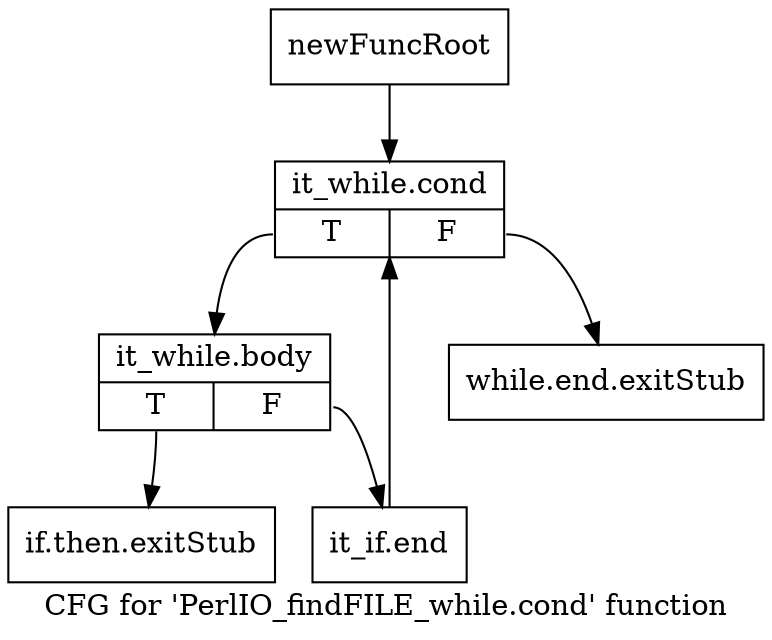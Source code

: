 digraph "CFG for 'PerlIO_findFILE_while.cond' function" {
	label="CFG for 'PerlIO_findFILE_while.cond' function";

	Node0x4dad5f0 [shape=record,label="{newFuncRoot}"];
	Node0x4dad5f0 -> Node0x4dad6e0;
	Node0x4dad640 [shape=record,label="{while.end.exitStub}"];
	Node0x4dad690 [shape=record,label="{if.then.exitStub}"];
	Node0x4dad6e0 [shape=record,label="{it_while.cond|{<s0>T|<s1>F}}"];
	Node0x4dad6e0:s0 -> Node0x4dad730;
	Node0x4dad6e0:s1 -> Node0x4dad640;
	Node0x4dad730 [shape=record,label="{it_while.body|{<s0>T|<s1>F}}"];
	Node0x4dad730:s0 -> Node0x4dad690;
	Node0x4dad730:s1 -> Node0x4dad780;
	Node0x4dad780 [shape=record,label="{it_if.end}"];
	Node0x4dad780 -> Node0x4dad6e0;
}
